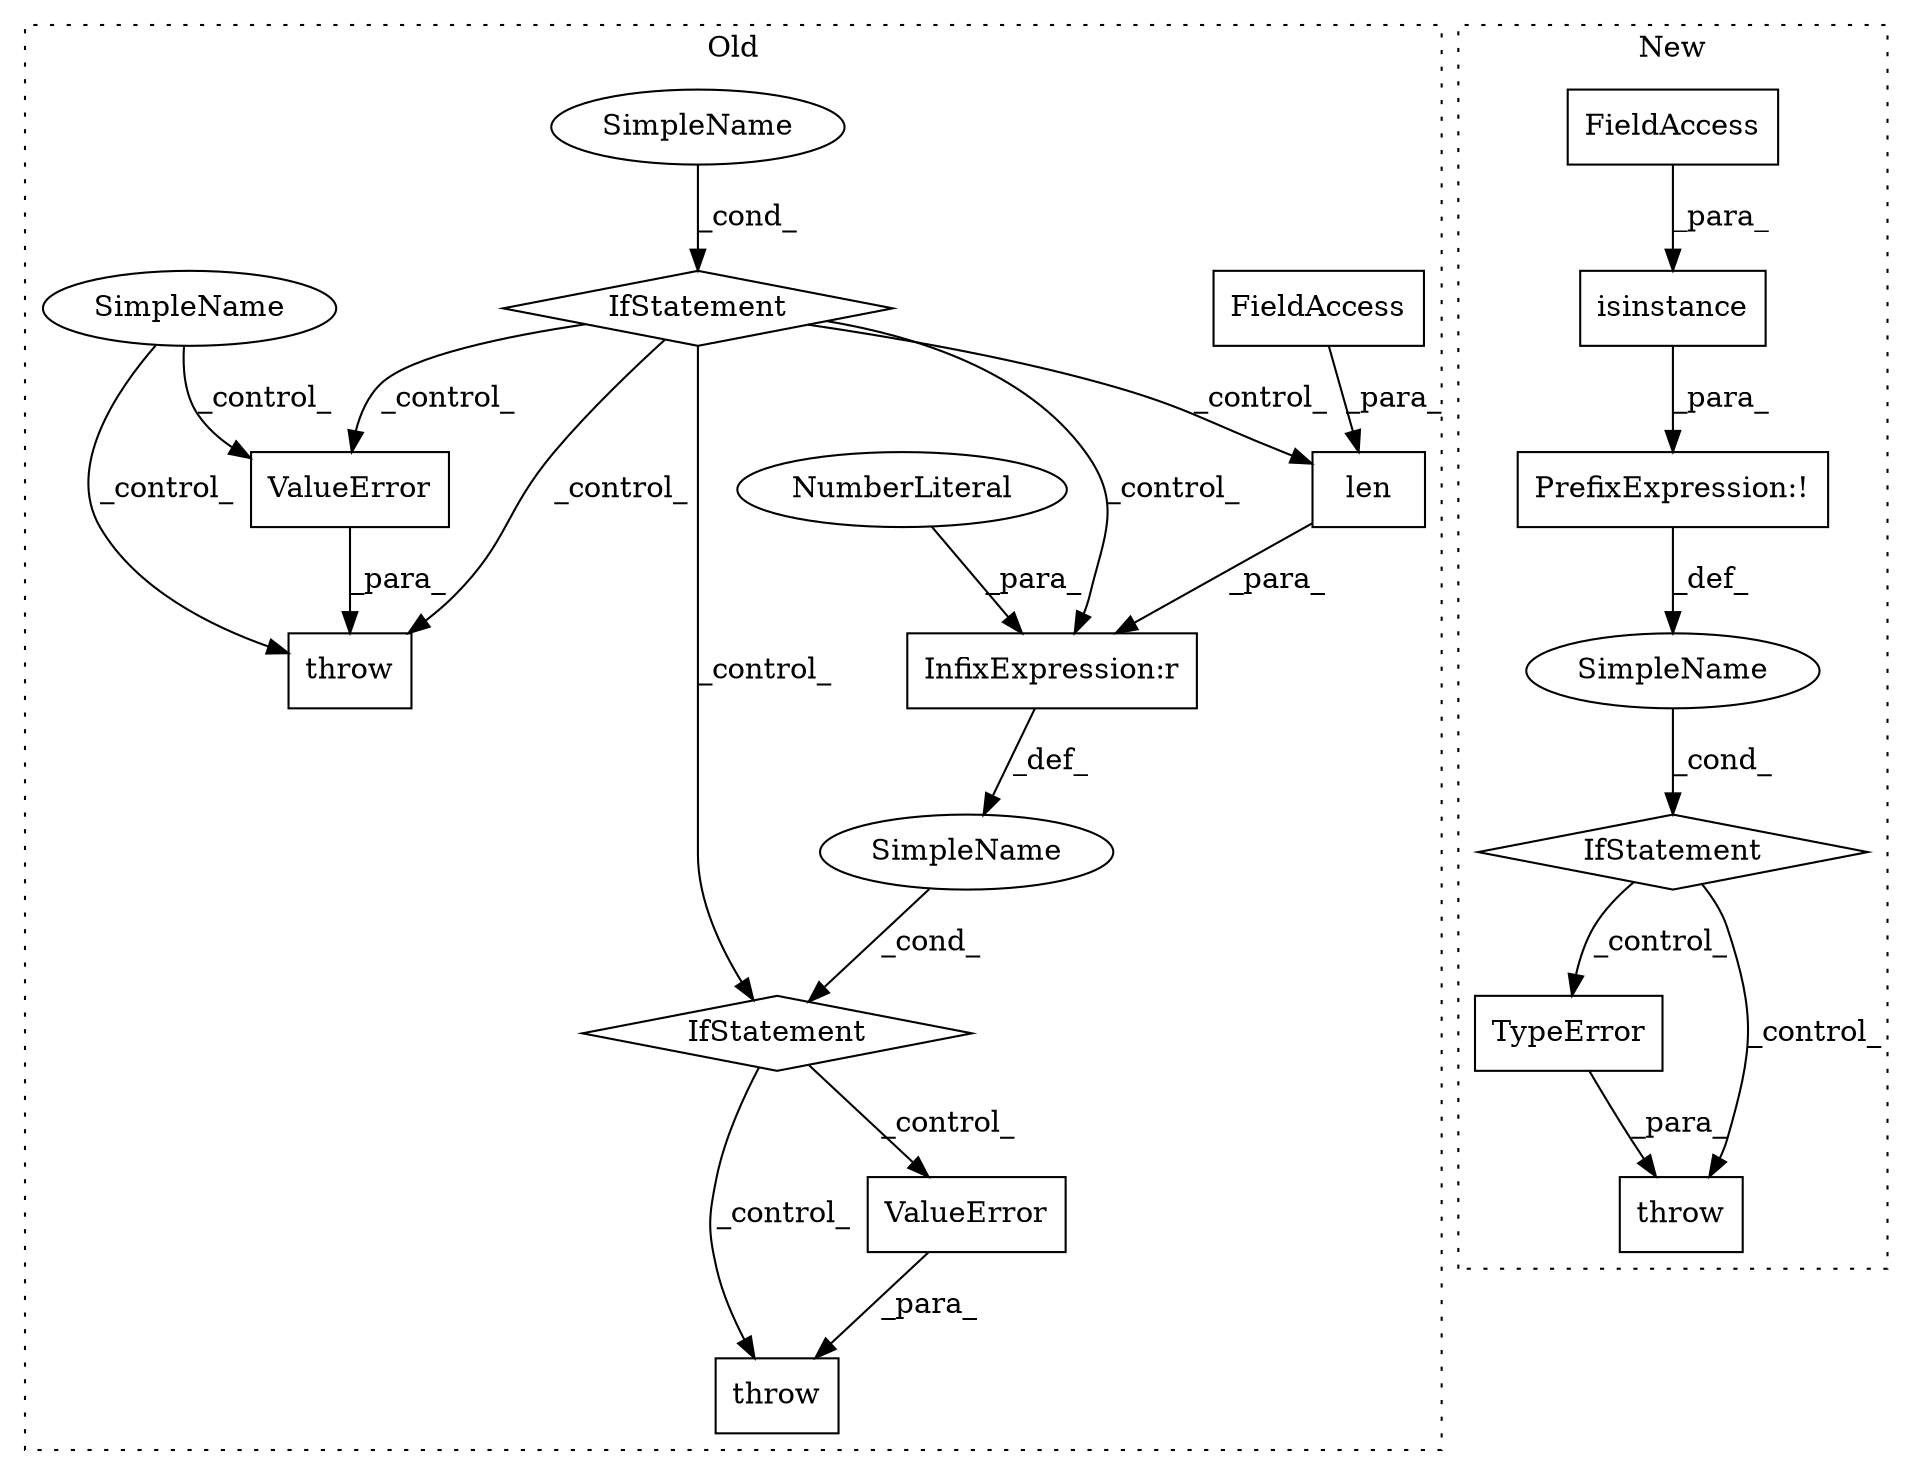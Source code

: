 digraph G {
subgraph cluster0 {
1 [label="len" a="32" s="4364,4383" l="4,1" shape="box"];
6 [label="IfStatement" a="25" s="4360,4389" l="4,2" shape="diamond"];
7 [label="InfixExpression:r" a="27" s="4384" l="4" shape="box"];
8 [label="NumberLiteral" a="34" s="4388" l="1" shape="ellipse"];
9 [label="IfStatement" a="25" s="4313,4350" l="4,2" shape="diamond"];
10 [label="SimpleName" a="42" s="" l="" shape="ellipse"];
11 [label="throw" a="53" s="4543" l="6" shape="box"];
12 [label="ValueError" a="32" s="4549,4636" l="11,1" shape="box"];
13 [label="SimpleName" a="42" s="" l="" shape="ellipse"];
14 [label="throw" a="53" s="4401" l="6" shape="box"];
15 [label="ValueError" a="32" s="4407,4471" l="11,1" shape="box"];
18 [label="SimpleName" a="42" s="" l="" shape="ellipse"];
19 [label="FieldAccess" a="22" s="4368" l="15" shape="box"];
label = "Old";
style="dotted";
}
subgraph cluster1 {
2 [label="TypeError" a="32" s="3987,4027" l="10,1" shape="box"];
3 [label="throw" a="53" s="3981" l="6" shape="box"];
4 [label="IfStatement" a="25" s="3943,3971" l="4,2" shape="diamond"];
5 [label="SimpleName" a="42" s="" l="" shape="ellipse"];
16 [label="PrefixExpression:!" a="38" s="3947" l="1" shape="box"];
17 [label="isinstance" a="32" s="3948,3970" l="11,1" shape="box"];
20 [label="FieldAccess" a="22" s="3966" l="4" shape="box"];
label = "New";
style="dotted";
}
1 -> 7 [label="_para_"];
2 -> 3 [label="_para_"];
4 -> 3 [label="_control_"];
4 -> 2 [label="_control_"];
5 -> 4 [label="_cond_"];
6 -> 14 [label="_control_"];
6 -> 15 [label="_control_"];
7 -> 13 [label="_def_"];
8 -> 7 [label="_para_"];
9 -> 11 [label="_control_"];
9 -> 6 [label="_control_"];
9 -> 1 [label="_control_"];
9 -> 7 [label="_control_"];
9 -> 12 [label="_control_"];
10 -> 9 [label="_cond_"];
12 -> 11 [label="_para_"];
13 -> 6 [label="_cond_"];
15 -> 14 [label="_para_"];
16 -> 5 [label="_def_"];
17 -> 16 [label="_para_"];
18 -> 12 [label="_control_"];
18 -> 11 [label="_control_"];
19 -> 1 [label="_para_"];
20 -> 17 [label="_para_"];
}